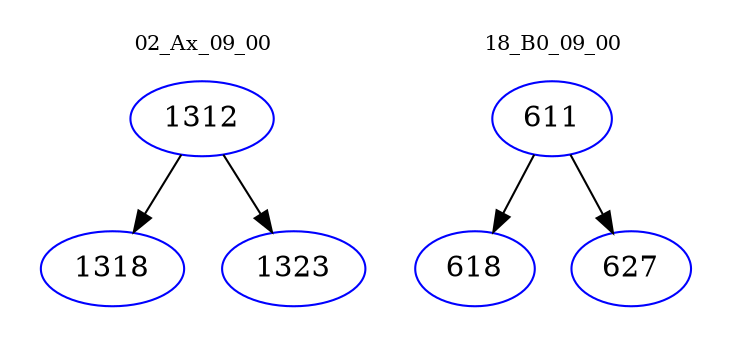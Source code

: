 digraph{
subgraph cluster_0 {
color = white
label = "02_Ax_09_00";
fontsize=10;
T0_1312 [label="1312", color="blue"]
T0_1312 -> T0_1318 [color="black"]
T0_1318 [label="1318", color="blue"]
T0_1312 -> T0_1323 [color="black"]
T0_1323 [label="1323", color="blue"]
}
subgraph cluster_1 {
color = white
label = "18_B0_09_00";
fontsize=10;
T1_611 [label="611", color="blue"]
T1_611 -> T1_618 [color="black"]
T1_618 [label="618", color="blue"]
T1_611 -> T1_627 [color="black"]
T1_627 [label="627", color="blue"]
}
}
